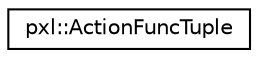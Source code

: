 digraph "Graphical Class Hierarchy"
{
 // LATEX_PDF_SIZE
  edge [fontname="Helvetica",fontsize="10",labelfontname="Helvetica",labelfontsize="10"];
  node [fontname="Helvetica",fontsize="10",shape=record];
  rankdir="LR";
  Node0 [label="pxl::ActionFuncTuple",height=0.2,width=0.4,color="black", fillcolor="white", style="filled",URL="$structpxl_1_1ActionFuncTuple.html",tooltip=" "];
}
